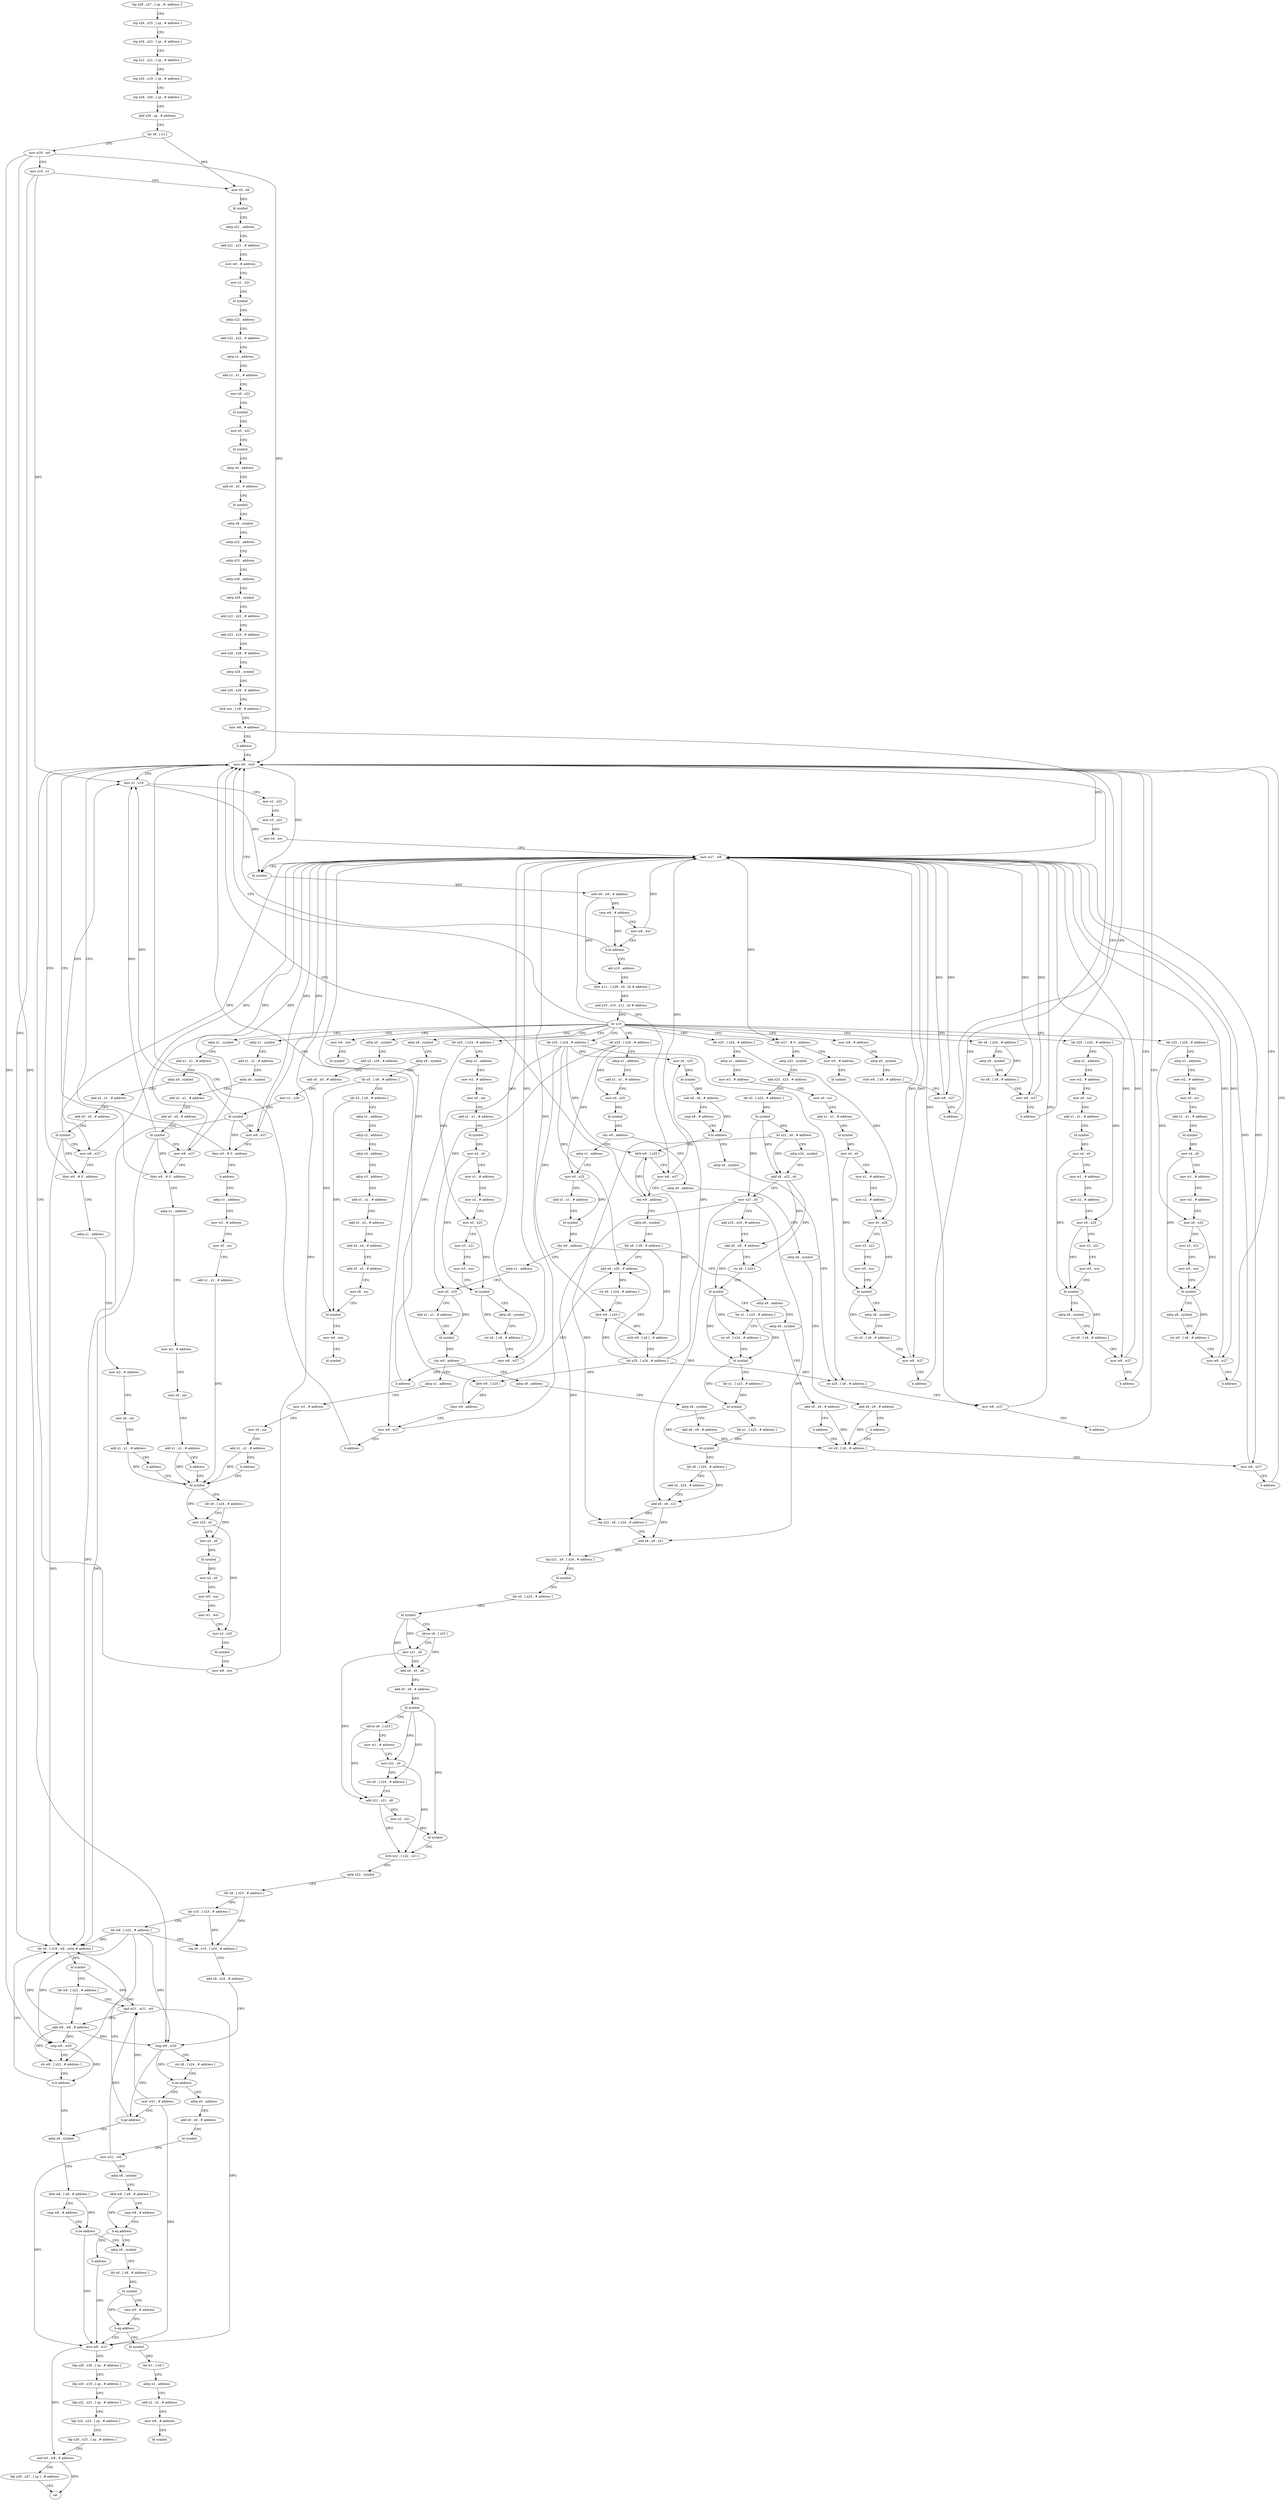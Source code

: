 digraph "func" {
"4201920" [label = "stp x28 , x27 , [ sp , #- address ]!" ]
"4201924" [label = "stp x26 , x25 , [ sp , # address ]" ]
"4201928" [label = "stp x24 , x23 , [ sp , # address ]" ]
"4201932" [label = "stp x22 , x21 , [ sp , # address ]" ]
"4201936" [label = "stp x20 , x19 , [ sp , # address ]" ]
"4201940" [label = "stp x29 , x30 , [ sp , # address ]" ]
"4201944" [label = "add x29 , sp , # address" ]
"4201948" [label = "ldr x8 , [ x1 ]" ]
"4201952" [label = "mov w20 , w0" ]
"4201956" [label = "mov x19 , x1" ]
"4201960" [label = "mov x0 , x8" ]
"4201964" [label = "bl symbol" ]
"4201968" [label = "adrp x21 , address" ]
"4201972" [label = "add x21 , x21 , # address" ]
"4201976" [label = "mov w0 , # address" ]
"4201980" [label = "mov x1 , x21" ]
"4201984" [label = "bl symbol" ]
"4201988" [label = "adrp x22 , address" ]
"4201992" [label = "add x22 , x22 , # address" ]
"4201996" [label = "adrp x1 , address" ]
"4202000" [label = "add x1 , x1 , # address" ]
"4202004" [label = "mov x0 , x22" ]
"4202008" [label = "bl symbol" ]
"4202012" [label = "mov x0 , x22" ]
"4202016" [label = "bl symbol" ]
"4202020" [label = "adrp x0 , address" ]
"4202024" [label = "add x0 , x0 , # address" ]
"4202028" [label = "bl symbol" ]
"4202032" [label = "adrp x8 , symbol" ]
"4202036" [label = "adrp x22 , address" ]
"4202040" [label = "adrp x23 , address" ]
"4202044" [label = "adrp x28 , address" ]
"4202048" [label = "adrp x26 , symbol" ]
"4202052" [label = "add x22 , x22 , # address" ]
"4202056" [label = "add x23 , x23 , # address" ]
"4202060" [label = "add x28 , x28 , # address" ]
"4202064" [label = "adrp x24 , symbol" ]
"4202068" [label = "add x26 , x26 , # address" ]
"4202072" [label = "strb wzr , [ x8 , # address ]" ]
"4202076" [label = "mov w8 , # address" ]
"4202080" [label = "b address" ]
"4202144" [label = "mov w0 , w20" ]
"4202148" [label = "mov x1 , x19" ]
"4202152" [label = "mov x2 , x22" ]
"4202156" [label = "mov x3 , x23" ]
"4202160" [label = "mov x4 , xzr" ]
"4202164" [label = "mov w27 , w8" ]
"4202168" [label = "bl symbol" ]
"4202172" [label = "add w9 , w0 , # address" ]
"4202176" [label = "cmp w9 , # address" ]
"4202180" [label = "mov w8 , wzr" ]
"4202184" [label = "b.hi address" ]
"4202188" [label = "adr x10 , address" ]
"4202192" [label = "ldrh w11 , [ x28 , x9 , lsl # address ]" ]
"4202196" [label = "add x10 , x10 , x11 , lsl # address" ]
"4202200" [label = "br x10" ]
"4202204" [label = "adrp x1 , symbol" ]
"4202256" [label = "ldr x8 , [ x24 , # address ]" ]
"4202276" [label = "ldr x25 , [ x24 , # address ]" ]
"4202360" [label = "ldr x25 , [ x24 , # address ]" ]
"4202428" [label = "ldr x25 , [ x24 , # address ]" ]
"4202496" [label = "adrp x0 , symbol" ]
"4202528" [label = "mov w8 , # address" ]
"4202548" [label = "ldr x25 , [ x24 , # address ]" ]
"4202616" [label = "ldr x25 , [ x24 , # address ]" ]
"4202696" [label = "adrp x1 , symbol" ]
"4202748" [label = "ldr x25 , [ x24 , # address ]" ]
"4202888" [label = "tbz w27 , # 0 , address" ]
"4203240" [label = "adrp x8 , symbol" ]
"4203304" [label = "mov w0 , wzr" ]
"4202208" [label = "add x1 , x1 , # address" ]
"4202212" [label = "adrp x0 , symbol" ]
"4202216" [label = "add x2 , x1 , # address" ]
"4202220" [label = "add x0 , x0 , # address" ]
"4202224" [label = "bl symbol" ]
"4202228" [label = "mov w8 , w27" ]
"4202232" [label = "tbnz w0 , # 0 , address" ]
"4202236" [label = "adrp x1 , address" ]
"4202260" [label = "adrp x9 , symbol" ]
"4202264" [label = "str x8 , [ x9 , # address ]" ]
"4202268" [label = "mov w8 , w27" ]
"4202272" [label = "b address" ]
"4202280" [label = "adrp x1 , address" ]
"4202284" [label = "add x1 , x1 , # address" ]
"4202288" [label = "mov x0 , x25" ]
"4202292" [label = "bl symbol" ]
"4202296" [label = "cbz w0 , address" ]
"4202832" [label = "adrp x9 , address" ]
"4202300" [label = "adrp x1 , address" ]
"4202364" [label = "adrp x1 , address" ]
"4202368" [label = "mov w2 , # address" ]
"4202372" [label = "mov x0 , xzr" ]
"4202376" [label = "add x1 , x1 , # address" ]
"4202380" [label = "bl symbol" ]
"4202384" [label = "mov x4 , x0" ]
"4202388" [label = "mov x1 , # address" ]
"4202392" [label = "mov x2 , # address" ]
"4202396" [label = "mov x0 , x25" ]
"4202400" [label = "mov x3 , x21" ]
"4202404" [label = "mov w5 , wzr" ]
"4202408" [label = "bl symbol" ]
"4202412" [label = "adrp x8 , symbol" ]
"4202416" [label = "str x0 , [ x8 , # address ]" ]
"4202420" [label = "mov w8 , w27" ]
"4202424" [label = "b address" ]
"4202432" [label = "adrp x1 , address" ]
"4202436" [label = "mov w2 , # address" ]
"4202440" [label = "mov x0 , xzr" ]
"4202444" [label = "add x1 , x1 , # address" ]
"4202448" [label = "bl symbol" ]
"4202452" [label = "mov x4 , x0" ]
"4202456" [label = "mov w1 , # address" ]
"4202460" [label = "mov x2 , # address" ]
"4202464" [label = "mov x0 , x25" ]
"4202468" [label = "mov x3 , x21" ]
"4202472" [label = "mov w5 , wzr" ]
"4202476" [label = "bl symbol" ]
"4202480" [label = "adrp x8 , symbol" ]
"4202484" [label = "str x0 , [ x8 , # address ]" ]
"4202488" [label = "mov w8 , w27" ]
"4202492" [label = "b address" ]
"4202500" [label = "add x2 , x26 , # address" ]
"4202504" [label = "add x0 , x0 , # address" ]
"4202508" [label = "mov x1 , x26" ]
"4202512" [label = "bl symbol" ]
"4202516" [label = "mov w8 , w27" ]
"4202520" [label = "tbnz w0 , # 0 , address" ]
"4202524" [label = "b address" ]
"4202532" [label = "adrp x9 , symbol" ]
"4202536" [label = "strb w8 , [ x9 , # address ]" ]
"4202540" [label = "mov w8 , w27" ]
"4202544" [label = "b address" ]
"4202552" [label = "adrp x1 , address" ]
"4202556" [label = "mov w2 , # address" ]
"4202560" [label = "mov x0 , xzr" ]
"4202564" [label = "add x1 , x1 , # address" ]
"4202568" [label = "bl symbol" ]
"4202572" [label = "mov x4 , x0" ]
"4202576" [label = "mov x1 , # address" ]
"4202580" [label = "mov x2 , # address" ]
"4202584" [label = "mov x0 , x25" ]
"4202588" [label = "mov x3 , x21" ]
"4202592" [label = "mov w5 , wzr" ]
"4202596" [label = "bl symbol" ]
"4202600" [label = "adrp x8 , symbol" ]
"4202604" [label = "str x0 , [ x8 , # address ]" ]
"4202608" [label = "mov w8 , w27" ]
"4202612" [label = "b address" ]
"4202620" [label = "mov x0 , x25" ]
"4202624" [label = "bl symbol" ]
"4202628" [label = "sub x8 , x0 , # address" ]
"4202632" [label = "cmp x8 , # address" ]
"4202636" [label = "b.hi address" ]
"4202816" [label = "adrp x8 , symbol" ]
"4202640" [label = "ldrb w9 , [ x25 ]" ]
"4202700" [label = "add x1 , x1 , # address" ]
"4202704" [label = "adrp x0 , symbol" ]
"4202708" [label = "add x2 , x1 , # address" ]
"4202712" [label = "add x0 , x0 , # address" ]
"4202716" [label = "bl symbol" ]
"4202720" [label = "mov w8 , w27" ]
"4202724" [label = "tbnz w0 , # 0 , address" ]
"4202728" [label = "adrp x1 , address" ]
"4202752" [label = "adrp x1 , address" ]
"4202756" [label = "mov w2 , # address" ]
"4202760" [label = "mov x0 , xzr" ]
"4202764" [label = "add x1 , x1 , # address" ]
"4202768" [label = "bl symbol" ]
"4202772" [label = "mov x4 , x0" ]
"4202776" [label = "mov w1 , # address" ]
"4202780" [label = "mov w2 , # address" ]
"4202784" [label = "mov x0 , x25" ]
"4202788" [label = "mov x3 , x21" ]
"4202792" [label = "mov w5 , wzr" ]
"4202796" [label = "bl symbol" ]
"4202800" [label = "adrp x8 , symbol" ]
"4202804" [label = "str w0 , [ x8 , # address ]" ]
"4202808" [label = "mov w8 , w27" ]
"4202812" [label = "b address" ]
"4203312" [label = "mov w0 , # address" ]
"4202892" [label = "adrp x23 , symbol" ]
"4203244" [label = "adrp x9 , symbol" ]
"4203248" [label = "ldr x0 , [ x8 , # address ]" ]
"4203252" [label = "ldr x3 , [ x9 , # address ]" ]
"4203256" [label = "adrp x1 , address" ]
"4203260" [label = "adrp x2 , address" ]
"4203264" [label = "adrp x4 , address" ]
"4203268" [label = "adrp x5 , address" ]
"4203272" [label = "add x1 , x1 , # address" ]
"4203276" [label = "add x2 , x2 , # address" ]
"4203280" [label = "add x4 , x4 , # address" ]
"4203284" [label = "add x5 , x5 , # address" ]
"4203288" [label = "mov x6 , xzr" ]
"4203292" [label = "bl symbol" ]
"4203296" [label = "mov w0 , wzr" ]
"4203300" [label = "bl symbol" ]
"4203308" [label = "bl symbol" ]
"4202240" [label = "mov w2 , # address" ]
"4202244" [label = "mov x0 , xzr" ]
"4202248" [label = "add x1 , x1 , # address" ]
"4202252" [label = "b address" ]
"4202100" [label = "bl symbol" ]
"4202836" [label = "adrp x8 , symbol" ]
"4202840" [label = "add x9 , x9 , # address" ]
"4202844" [label = "b address" ]
"4202876" [label = "str x9 , [ x8 , # address ]" ]
"4202304" [label = "mov x0 , x25" ]
"4202308" [label = "add x1 , x1 , # address" ]
"4202312" [label = "bl symbol" ]
"4202316" [label = "cbz w0 , address" ]
"4202848" [label = "adrp x9 , address" ]
"4202320" [label = "adrp x1 , address" ]
"4202084" [label = "adrp x1 , address" ]
"4202820" [label = "str x25 , [ x8 , # address ]" ]
"4202824" [label = "mov w8 , w27" ]
"4202828" [label = "b address" ]
"4202644" [label = "mov w8 , w27" ]
"4202648" [label = "cbz w9 , address" ]
"4202652" [label = "adrp x8 , symbol" ]
"4202732" [label = "mov w2 , # address" ]
"4202736" [label = "mov x0 , xzr" ]
"4202740" [label = "add x1 , x1 , # address" ]
"4202744" [label = "b address" ]
"4203316" [label = "bl symbol" ]
"4202896" [label = "add x23 , x23 , # address" ]
"4202900" [label = "ldr x0 , [ x23 , # address ]" ]
"4202904" [label = "bl symbol" ]
"4202908" [label = "lsl x22 , x0 , # address" ]
"4202912" [label = "adrp x24 , symbol" ]
"4202916" [label = "add x8 , x22 , x0" ]
"4202920" [label = "mov x21 , x0" ]
"4202924" [label = "add x24 , x24 , # address" ]
"4202928" [label = "add x0 , x8 , # address" ]
"4202932" [label = "str x8 , [ x24 ]" ]
"4202936" [label = "bl symbol" ]
"4202940" [label = "ldr x1 , [ x23 , # address ]" ]
"4202944" [label = "str x0 , [ x24 , # address ]" ]
"4202948" [label = "bl symbol" ]
"4202952" [label = "ldr x1 , [ x23 , # address ]" ]
"4202956" [label = "bl symbol" ]
"4202960" [label = "ldr x1 , [ x23 , # address ]" ]
"4202964" [label = "bl symbol" ]
"4202968" [label = "ldr x8 , [ x24 , # address ]" ]
"4202972" [label = "add x0 , x24 , # address" ]
"4202976" [label = "add x8 , x8 , x21" ]
"4202980" [label = "stp x22 , x8 , [ x24 , # address ]" ]
"4202984" [label = "add x8 , x8 , x21" ]
"4202988" [label = "stp x21 , x8 , [ x24 , # address ]" ]
"4202992" [label = "bl symbol" ]
"4202996" [label = "ldr x0 , [ x23 , # address ]" ]
"4203000" [label = "bl symbol" ]
"4203004" [label = "ldrsw x8 , [ x23 ]" ]
"4203008" [label = "mov x21 , x0" ]
"4203012" [label = "add x8 , x0 , x8" ]
"4203016" [label = "add x0 , x8 , # address" ]
"4203020" [label = "bl symbol" ]
"4203024" [label = "ldrsw x8 , [ x23 ]" ]
"4203028" [label = "mov w1 , # address" ]
"4203032" [label = "mov x22 , x0" ]
"4203036" [label = "str x0 , [ x24 , # address ]" ]
"4203040" [label = "add x21 , x21 , x8" ]
"4203044" [label = "mov x2 , x21" ]
"4203048" [label = "bl symbol" ]
"4203052" [label = "strb wzr , [ x22 , x21 ]" ]
"4203056" [label = "adrp x22 , symbol" ]
"4203060" [label = "ldr x9 , [ x23 , # address ]" ]
"4203064" [label = "ldr x10 , [ x23 , # address ]" ]
"4203068" [label = "ldr w8 , [ x22 , # address ]" ]
"4203072" [label = "stp x9 , x10 , [ x24 , # address ]" ]
"4203076" [label = "add x9 , x24 , # address" ]
"4203080" [label = "cmp w8 , w20" ]
"4203084" [label = "str x9 , [ x24 , # address ]" ]
"4203088" [label = "b.ne address" ]
"4203128" [label = "mov w21 , # address" ]
"4203092" [label = "adrp x0 , address" ]
"4202104" [label = "ldr x8 , [ x24 , # address ]" ]
"4202108" [label = "mov x25 , x0" ]
"4202112" [label = "mov x0 , x8" ]
"4202116" [label = "bl symbol" ]
"4202120" [label = "mov x3 , x0" ]
"4202124" [label = "mov w0 , wzr" ]
"4202128" [label = "mov w1 , wzr" ]
"4202132" [label = "mov x2 , x25" ]
"4202136" [label = "bl symbol" ]
"4202140" [label = "mov w8 , wzr" ]
"4202880" [label = "mov w8 , w27" ]
"4202884" [label = "b address" ]
"4202852" [label = "adrp x8 , symbol" ]
"4202856" [label = "add x9 , x9 , # address" ]
"4202860" [label = "b address" ]
"4202324" [label = "mov x0 , x25" ]
"4202328" [label = "add x1 , x1 , # address" ]
"4202332" [label = "bl symbol" ]
"4202336" [label = "cbz w0 , address" ]
"4202864" [label = "adrp x9 , address" ]
"4202340" [label = "adrp x1 , address" ]
"4202088" [label = "mov w2 , # address" ]
"4202092" [label = "mov x0 , xzr" ]
"4202096" [label = "add x1 , x1 , # address" ]
"4202656" [label = "ldr x8 , [ x8 , # address ]" ]
"4202660" [label = "add x9 , x25 , # address" ]
"4203132" [label = "b.ge address" ]
"4203168" [label = "adrp x8 , symbol" ]
"4203136" [label = "ldr x0 , [ x19 , w8 , sxtw # address ]" ]
"4203096" [label = "add x0 , x0 , # address" ]
"4203100" [label = "bl symbol" ]
"4203104" [label = "mov w21 , w0" ]
"4203108" [label = "adrp x8 , symbol" ]
"4203112" [label = "ldrb w8 , [ x8 , # address ]" ]
"4203116" [label = "cmp w8 , # address" ]
"4203120" [label = "b.eq address" ]
"4203184" [label = "adrp x8 , symbol" ]
"4203124" [label = "b address" ]
"4202868" [label = "adrp x8 , symbol" ]
"4202872" [label = "add x9 , x9 , # address" ]
"4202344" [label = "mov w2 , # address" ]
"4202348" [label = "mov x0 , xzr" ]
"4202352" [label = "add x1 , x1 , # address" ]
"4202356" [label = "b address" ]
"4202664" [label = "str x9 , [ x24 , # address ]" ]
"4202668" [label = "ldrb w9 , [ x25 ]" ]
"4202672" [label = "strb w9 , [ x8 ] , # address" ]
"4202676" [label = "ldr x25 , [ x24 , # address ]" ]
"4202680" [label = "ldrb w9 , [ x25 ]" ]
"4202684" [label = "cbnz w9 , address" ]
"4202688" [label = "mov w8 , w27" ]
"4202692" [label = "b address" ]
"4203172" [label = "ldrb w8 , [ x8 , # address ]" ]
"4203176" [label = "cmp w8 , # address" ]
"4203180" [label = "b.ne address" ]
"4203204" [label = "mvn w8 , w21" ]
"4203140" [label = "bl symbol" ]
"4203144" [label = "ldr w8 , [ x22 , # address ]" ]
"4203148" [label = "and w21 , w21 , w0" ]
"4203152" [label = "add w8 , w8 , # address" ]
"4203156" [label = "cmp w8 , w20" ]
"4203160" [label = "str w8 , [ x22 , # address ]" ]
"4203164" [label = "b.lt address" ]
"4203188" [label = "ldr x0 , [ x8 , # address ]" ]
"4203192" [label = "bl symbol" ]
"4203196" [label = "cmn w0 , # address" ]
"4203200" [label = "b.eq address" ]
"4203320" [label = "bl symbol" ]
"4203208" [label = "ldp x29 , x30 , [ sp , # address ]" ]
"4203212" [label = "ldp x20 , x19 , [ sp , # address ]" ]
"4203216" [label = "ldp x22 , x21 , [ sp , # address ]" ]
"4203220" [label = "ldp x24 , x23 , [ sp , # address ]" ]
"4203224" [label = "ldp x26 , x25 , [ sp , # address ]" ]
"4203228" [label = "and w0 , w8 , # address" ]
"4203232" [label = "ldp x28 , x27 , [ sp ] , # address" ]
"4203236" [label = "ret" ]
"4203324" [label = "ldr w1 , [ x0 ]" ]
"4203328" [label = "adrp x2 , address" ]
"4203332" [label = "add x2 , x2 , # address" ]
"4203336" [label = "mov w0 , # address" ]
"4203340" [label = "bl symbol" ]
"4201920" -> "4201924" [ label = "CFG" ]
"4201924" -> "4201928" [ label = "CFG" ]
"4201928" -> "4201932" [ label = "CFG" ]
"4201932" -> "4201936" [ label = "CFG" ]
"4201936" -> "4201940" [ label = "CFG" ]
"4201940" -> "4201944" [ label = "CFG" ]
"4201944" -> "4201948" [ label = "CFG" ]
"4201948" -> "4201952" [ label = "CFG" ]
"4201948" -> "4201960" [ label = "DFG" ]
"4201952" -> "4201956" [ label = "CFG" ]
"4201952" -> "4202144" [ label = "DFG" ]
"4201952" -> "4203080" [ label = "DFG" ]
"4201952" -> "4203156" [ label = "DFG" ]
"4201956" -> "4201960" [ label = "CFG" ]
"4201956" -> "4202148" [ label = "DFG" ]
"4201956" -> "4203136" [ label = "DFG" ]
"4201960" -> "4201964" [ label = "DFG" ]
"4201964" -> "4201968" [ label = "CFG" ]
"4201968" -> "4201972" [ label = "CFG" ]
"4201972" -> "4201976" [ label = "CFG" ]
"4201976" -> "4201980" [ label = "CFG" ]
"4201980" -> "4201984" [ label = "CFG" ]
"4201984" -> "4201988" [ label = "CFG" ]
"4201988" -> "4201992" [ label = "CFG" ]
"4201992" -> "4201996" [ label = "CFG" ]
"4201996" -> "4202000" [ label = "CFG" ]
"4202000" -> "4202004" [ label = "CFG" ]
"4202004" -> "4202008" [ label = "CFG" ]
"4202008" -> "4202012" [ label = "CFG" ]
"4202012" -> "4202016" [ label = "CFG" ]
"4202016" -> "4202020" [ label = "CFG" ]
"4202020" -> "4202024" [ label = "CFG" ]
"4202024" -> "4202028" [ label = "CFG" ]
"4202028" -> "4202032" [ label = "CFG" ]
"4202032" -> "4202036" [ label = "CFG" ]
"4202036" -> "4202040" [ label = "CFG" ]
"4202040" -> "4202044" [ label = "CFG" ]
"4202044" -> "4202048" [ label = "CFG" ]
"4202048" -> "4202052" [ label = "CFG" ]
"4202052" -> "4202056" [ label = "CFG" ]
"4202056" -> "4202060" [ label = "CFG" ]
"4202060" -> "4202064" [ label = "CFG" ]
"4202064" -> "4202068" [ label = "CFG" ]
"4202068" -> "4202072" [ label = "CFG" ]
"4202072" -> "4202076" [ label = "CFG" ]
"4202076" -> "4202080" [ label = "CFG" ]
"4202076" -> "4202164" [ label = "DFG" ]
"4202080" -> "4202144" [ label = "CFG" ]
"4202144" -> "4202148" [ label = "CFG" ]
"4202144" -> "4202168" [ label = "DFG" ]
"4202148" -> "4202152" [ label = "CFG" ]
"4202148" -> "4202168" [ label = "DFG" ]
"4202152" -> "4202156" [ label = "CFG" ]
"4202156" -> "4202160" [ label = "CFG" ]
"4202160" -> "4202164" [ label = "CFG" ]
"4202164" -> "4202168" [ label = "CFG" ]
"4202164" -> "4202228" [ label = "DFG" ]
"4202164" -> "4202268" [ label = "DFG" ]
"4202164" -> "4202420" [ label = "DFG" ]
"4202164" -> "4202488" [ label = "DFG" ]
"4202164" -> "4202516" [ label = "DFG" ]
"4202164" -> "4202540" [ label = "DFG" ]
"4202164" -> "4202608" [ label = "DFG" ]
"4202164" -> "4202720" [ label = "DFG" ]
"4202164" -> "4202808" [ label = "DFG" ]
"4202164" -> "4202888" [ label = "DFG" ]
"4202164" -> "4202824" [ label = "DFG" ]
"4202164" -> "4202644" [ label = "DFG" ]
"4202164" -> "4202880" [ label = "DFG" ]
"4202164" -> "4202688" [ label = "DFG" ]
"4202168" -> "4202172" [ label = "DFG" ]
"4202172" -> "4202176" [ label = "DFG" ]
"4202172" -> "4202192" [ label = "DFG" ]
"4202176" -> "4202180" [ label = "CFG" ]
"4202176" -> "4202184" [ label = "DFG" ]
"4202180" -> "4202184" [ label = "CFG" ]
"4202180" -> "4202164" [ label = "DFG" ]
"4202184" -> "4202144" [ label = "CFG" ]
"4202184" -> "4202188" [ label = "CFG" ]
"4202188" -> "4202192" [ label = "CFG" ]
"4202192" -> "4202196" [ label = "DFG" ]
"4202196" -> "4202200" [ label = "DFG" ]
"4202200" -> "4202144" [ label = "CFG" ]
"4202200" -> "4202204" [ label = "CFG" ]
"4202200" -> "4202256" [ label = "CFG" ]
"4202200" -> "4202276" [ label = "CFG" ]
"4202200" -> "4202360" [ label = "CFG" ]
"4202200" -> "4202428" [ label = "CFG" ]
"4202200" -> "4202496" [ label = "CFG" ]
"4202200" -> "4202528" [ label = "CFG" ]
"4202200" -> "4202548" [ label = "CFG" ]
"4202200" -> "4202616" [ label = "CFG" ]
"4202200" -> "4202696" [ label = "CFG" ]
"4202200" -> "4202748" [ label = "CFG" ]
"4202200" -> "4202888" [ label = "CFG" ]
"4202200" -> "4203240" [ label = "CFG" ]
"4202200" -> "4203304" [ label = "CFG" ]
"4202204" -> "4202208" [ label = "CFG" ]
"4202256" -> "4202260" [ label = "CFG" ]
"4202256" -> "4202264" [ label = "DFG" ]
"4202276" -> "4202280" [ label = "CFG" ]
"4202276" -> "4202288" [ label = "DFG" ]
"4202276" -> "4202304" [ label = "DFG" ]
"4202276" -> "4202324" [ label = "DFG" ]
"4202360" -> "4202364" [ label = "CFG" ]
"4202360" -> "4202396" [ label = "DFG" ]
"4202428" -> "4202432" [ label = "CFG" ]
"4202428" -> "4202464" [ label = "DFG" ]
"4202496" -> "4202500" [ label = "CFG" ]
"4202528" -> "4202532" [ label = "CFG" ]
"4202548" -> "4202552" [ label = "CFG" ]
"4202548" -> "4202584" [ label = "DFG" ]
"4202616" -> "4202620" [ label = "DFG" ]
"4202616" -> "4202820" [ label = "DFG" ]
"4202616" -> "4202640" [ label = "DFG" ]
"4202616" -> "4202660" [ label = "DFG" ]
"4202616" -> "4202668" [ label = "DFG" ]
"4202616" -> "4202680" [ label = "DFG" ]
"4202696" -> "4202700" [ label = "CFG" ]
"4202748" -> "4202752" [ label = "CFG" ]
"4202748" -> "4202784" [ label = "DFG" ]
"4202888" -> "4203312" [ label = "CFG" ]
"4202888" -> "4202892" [ label = "CFG" ]
"4203240" -> "4203244" [ label = "CFG" ]
"4203304" -> "4203308" [ label = "CFG" ]
"4202208" -> "4202212" [ label = "CFG" ]
"4202212" -> "4202216" [ label = "CFG" ]
"4202216" -> "4202220" [ label = "CFG" ]
"4202220" -> "4202224" [ label = "CFG" ]
"4202224" -> "4202228" [ label = "CFG" ]
"4202224" -> "4202148" [ label = "DFG" ]
"4202224" -> "4202232" [ label = "DFG" ]
"4202224" -> "4203136" [ label = "DFG" ]
"4202228" -> "4202232" [ label = "CFG" ]
"4202228" -> "4202164" [ label = "DFG" ]
"4202232" -> "4202144" [ label = "CFG" ]
"4202232" -> "4202236" [ label = "CFG" ]
"4202236" -> "4202240" [ label = "CFG" ]
"4202260" -> "4202264" [ label = "CFG" ]
"4202264" -> "4202268" [ label = "CFG" ]
"4202268" -> "4202272" [ label = "CFG" ]
"4202268" -> "4202164" [ label = "DFG" ]
"4202272" -> "4202144" [ label = "CFG" ]
"4202280" -> "4202284" [ label = "CFG" ]
"4202284" -> "4202288" [ label = "CFG" ]
"4202288" -> "4202292" [ label = "DFG" ]
"4202292" -> "4202296" [ label = "DFG" ]
"4202296" -> "4202832" [ label = "CFG" ]
"4202296" -> "4202300" [ label = "CFG" ]
"4202832" -> "4202836" [ label = "CFG" ]
"4202300" -> "4202304" [ label = "CFG" ]
"4202364" -> "4202368" [ label = "CFG" ]
"4202368" -> "4202372" [ label = "CFG" ]
"4202372" -> "4202376" [ label = "CFG" ]
"4202376" -> "4202380" [ label = "CFG" ]
"4202380" -> "4202384" [ label = "DFG" ]
"4202384" -> "4202388" [ label = "CFG" ]
"4202384" -> "4202408" [ label = "DFG" ]
"4202388" -> "4202392" [ label = "CFG" ]
"4202392" -> "4202396" [ label = "CFG" ]
"4202396" -> "4202400" [ label = "CFG" ]
"4202396" -> "4202408" [ label = "DFG" ]
"4202400" -> "4202404" [ label = "CFG" ]
"4202404" -> "4202408" [ label = "CFG" ]
"4202408" -> "4202412" [ label = "CFG" ]
"4202408" -> "4202416" [ label = "DFG" ]
"4202412" -> "4202416" [ label = "CFG" ]
"4202416" -> "4202420" [ label = "CFG" ]
"4202420" -> "4202424" [ label = "CFG" ]
"4202420" -> "4202164" [ label = "DFG" ]
"4202424" -> "4202144" [ label = "CFG" ]
"4202432" -> "4202436" [ label = "CFG" ]
"4202436" -> "4202440" [ label = "CFG" ]
"4202440" -> "4202444" [ label = "CFG" ]
"4202444" -> "4202448" [ label = "CFG" ]
"4202448" -> "4202452" [ label = "DFG" ]
"4202452" -> "4202456" [ label = "CFG" ]
"4202452" -> "4202476" [ label = "DFG" ]
"4202456" -> "4202460" [ label = "CFG" ]
"4202460" -> "4202464" [ label = "CFG" ]
"4202464" -> "4202468" [ label = "CFG" ]
"4202464" -> "4202476" [ label = "DFG" ]
"4202468" -> "4202472" [ label = "CFG" ]
"4202472" -> "4202476" [ label = "CFG" ]
"4202476" -> "4202480" [ label = "CFG" ]
"4202476" -> "4202484" [ label = "DFG" ]
"4202480" -> "4202484" [ label = "CFG" ]
"4202484" -> "4202488" [ label = "CFG" ]
"4202488" -> "4202492" [ label = "CFG" ]
"4202488" -> "4202164" [ label = "DFG" ]
"4202492" -> "4202144" [ label = "CFG" ]
"4202500" -> "4202504" [ label = "CFG" ]
"4202504" -> "4202508" [ label = "CFG" ]
"4202508" -> "4202512" [ label = "CFG" ]
"4202512" -> "4202516" [ label = "CFG" ]
"4202512" -> "4202148" [ label = "DFG" ]
"4202512" -> "4202520" [ label = "DFG" ]
"4202512" -> "4203136" [ label = "DFG" ]
"4202516" -> "4202520" [ label = "CFG" ]
"4202516" -> "4202164" [ label = "DFG" ]
"4202520" -> "4202144" [ label = "CFG" ]
"4202520" -> "4202524" [ label = "CFG" ]
"4202524" -> "4202084" [ label = "CFG" ]
"4202532" -> "4202536" [ label = "CFG" ]
"4202536" -> "4202540" [ label = "CFG" ]
"4202540" -> "4202544" [ label = "CFG" ]
"4202540" -> "4202164" [ label = "DFG" ]
"4202544" -> "4202144" [ label = "CFG" ]
"4202552" -> "4202556" [ label = "CFG" ]
"4202556" -> "4202560" [ label = "CFG" ]
"4202560" -> "4202564" [ label = "CFG" ]
"4202564" -> "4202568" [ label = "CFG" ]
"4202568" -> "4202572" [ label = "DFG" ]
"4202572" -> "4202576" [ label = "CFG" ]
"4202572" -> "4202596" [ label = "DFG" ]
"4202576" -> "4202580" [ label = "CFG" ]
"4202580" -> "4202584" [ label = "CFG" ]
"4202584" -> "4202588" [ label = "CFG" ]
"4202584" -> "4202596" [ label = "DFG" ]
"4202588" -> "4202592" [ label = "CFG" ]
"4202592" -> "4202596" [ label = "CFG" ]
"4202596" -> "4202600" [ label = "CFG" ]
"4202596" -> "4202604" [ label = "DFG" ]
"4202600" -> "4202604" [ label = "CFG" ]
"4202604" -> "4202608" [ label = "CFG" ]
"4202608" -> "4202612" [ label = "CFG" ]
"4202608" -> "4202164" [ label = "DFG" ]
"4202612" -> "4202144" [ label = "CFG" ]
"4202620" -> "4202624" [ label = "DFG" ]
"4202624" -> "4202628" [ label = "DFG" ]
"4202628" -> "4202632" [ label = "CFG" ]
"4202628" -> "4202636" [ label = "DFG" ]
"4202632" -> "4202636" [ label = "CFG" ]
"4202636" -> "4202816" [ label = "CFG" ]
"4202636" -> "4202640" [ label = "CFG" ]
"4202816" -> "4202820" [ label = "CFG" ]
"4202640" -> "4202644" [ label = "CFG" ]
"4202640" -> "4202648" [ label = "DFG" ]
"4202700" -> "4202704" [ label = "CFG" ]
"4202704" -> "4202708" [ label = "CFG" ]
"4202708" -> "4202712" [ label = "CFG" ]
"4202712" -> "4202716" [ label = "CFG" ]
"4202716" -> "4202720" [ label = "CFG" ]
"4202716" -> "4202148" [ label = "DFG" ]
"4202716" -> "4202724" [ label = "DFG" ]
"4202716" -> "4203136" [ label = "DFG" ]
"4202720" -> "4202724" [ label = "CFG" ]
"4202720" -> "4202164" [ label = "DFG" ]
"4202724" -> "4202144" [ label = "CFG" ]
"4202724" -> "4202728" [ label = "CFG" ]
"4202728" -> "4202732" [ label = "CFG" ]
"4202752" -> "4202756" [ label = "CFG" ]
"4202756" -> "4202760" [ label = "CFG" ]
"4202760" -> "4202764" [ label = "CFG" ]
"4202764" -> "4202768" [ label = "CFG" ]
"4202768" -> "4202772" [ label = "DFG" ]
"4202772" -> "4202776" [ label = "CFG" ]
"4202772" -> "4202796" [ label = "DFG" ]
"4202776" -> "4202780" [ label = "CFG" ]
"4202780" -> "4202784" [ label = "CFG" ]
"4202784" -> "4202788" [ label = "CFG" ]
"4202784" -> "4202796" [ label = "DFG" ]
"4202788" -> "4202792" [ label = "CFG" ]
"4202792" -> "4202796" [ label = "CFG" ]
"4202796" -> "4202800" [ label = "CFG" ]
"4202796" -> "4202804" [ label = "DFG" ]
"4202800" -> "4202804" [ label = "CFG" ]
"4202804" -> "4202808" [ label = "CFG" ]
"4202808" -> "4202812" [ label = "CFG" ]
"4202808" -> "4202164" [ label = "DFG" ]
"4202812" -> "4202144" [ label = "CFG" ]
"4203312" -> "4203316" [ label = "CFG" ]
"4202892" -> "4202896" [ label = "CFG" ]
"4203244" -> "4203248" [ label = "CFG" ]
"4203248" -> "4203252" [ label = "CFG" ]
"4203248" -> "4203292" [ label = "DFG" ]
"4203252" -> "4203256" [ label = "CFG" ]
"4203252" -> "4203292" [ label = "DFG" ]
"4203256" -> "4203260" [ label = "CFG" ]
"4203260" -> "4203264" [ label = "CFG" ]
"4203264" -> "4203268" [ label = "CFG" ]
"4203268" -> "4203272" [ label = "CFG" ]
"4203272" -> "4203276" [ label = "CFG" ]
"4203276" -> "4203280" [ label = "CFG" ]
"4203280" -> "4203284" [ label = "CFG" ]
"4203284" -> "4203288" [ label = "CFG" ]
"4203288" -> "4203292" [ label = "CFG" ]
"4203292" -> "4203296" [ label = "CFG" ]
"4203296" -> "4203300" [ label = "CFG" ]
"4202240" -> "4202244" [ label = "CFG" ]
"4202244" -> "4202248" [ label = "CFG" ]
"4202248" -> "4202252" [ label = "CFG" ]
"4202248" -> "4202100" [ label = "DFG" ]
"4202252" -> "4202100" [ label = "CFG" ]
"4202100" -> "4202104" [ label = "CFG" ]
"4202100" -> "4202108" [ label = "DFG" ]
"4202836" -> "4202840" [ label = "CFG" ]
"4202840" -> "4202844" [ label = "CFG" ]
"4202840" -> "4202876" [ label = "DFG" ]
"4202844" -> "4202876" [ label = "CFG" ]
"4202876" -> "4202880" [ label = "CFG" ]
"4202304" -> "4202308" [ label = "CFG" ]
"4202304" -> "4202312" [ label = "DFG" ]
"4202308" -> "4202312" [ label = "CFG" ]
"4202312" -> "4202316" [ label = "DFG" ]
"4202316" -> "4202848" [ label = "CFG" ]
"4202316" -> "4202320" [ label = "CFG" ]
"4202848" -> "4202852" [ label = "CFG" ]
"4202320" -> "4202324" [ label = "CFG" ]
"4202084" -> "4202088" [ label = "CFG" ]
"4202820" -> "4202824" [ label = "CFG" ]
"4202824" -> "4202828" [ label = "CFG" ]
"4202824" -> "4202164" [ label = "DFG" ]
"4202828" -> "4202144" [ label = "CFG" ]
"4202644" -> "4202648" [ label = "CFG" ]
"4202644" -> "4202164" [ label = "DFG" ]
"4202648" -> "4202144" [ label = "CFG" ]
"4202648" -> "4202652" [ label = "CFG" ]
"4202652" -> "4202656" [ label = "CFG" ]
"4202732" -> "4202736" [ label = "CFG" ]
"4202736" -> "4202740" [ label = "CFG" ]
"4202740" -> "4202744" [ label = "CFG" ]
"4202740" -> "4202100" [ label = "DFG" ]
"4202744" -> "4202100" [ label = "CFG" ]
"4202896" -> "4202900" [ label = "CFG" ]
"4202900" -> "4202904" [ label = "DFG" ]
"4202904" -> "4202908" [ label = "DFG" ]
"4202904" -> "4202916" [ label = "DFG" ]
"4202904" -> "4202920" [ label = "DFG" ]
"4202908" -> "4202912" [ label = "CFG" ]
"4202908" -> "4202916" [ label = "DFG" ]
"4202908" -> "4202980" [ label = "DFG" ]
"4202912" -> "4202916" [ label = "CFG" ]
"4202916" -> "4202920" [ label = "CFG" ]
"4202916" -> "4202928" [ label = "DFG" ]
"4202916" -> "4202932" [ label = "DFG" ]
"4202920" -> "4202924" [ label = "CFG" ]
"4202920" -> "4202976" [ label = "DFG" ]
"4202920" -> "4202984" [ label = "DFG" ]
"4202920" -> "4202988" [ label = "DFG" ]
"4202924" -> "4202928" [ label = "CFG" ]
"4202928" -> "4202932" [ label = "CFG" ]
"4202928" -> "4202936" [ label = "DFG" ]
"4202932" -> "4202936" [ label = "CFG" ]
"4202936" -> "4202940" [ label = "CFG" ]
"4202936" -> "4202944" [ label = "DFG" ]
"4202936" -> "4202948" [ label = "DFG" ]
"4202940" -> "4202944" [ label = "CFG" ]
"4202940" -> "4202948" [ label = "DFG" ]
"4202944" -> "4202948" [ label = "CFG" ]
"4202948" -> "4202952" [ label = "CFG" ]
"4202948" -> "4202956" [ label = "DFG" ]
"4202952" -> "4202956" [ label = "DFG" ]
"4202956" -> "4202960" [ label = "CFG" ]
"4202956" -> "4202964" [ label = "DFG" ]
"4202960" -> "4202964" [ label = "DFG" ]
"4202964" -> "4202968" [ label = "CFG" ]
"4202968" -> "4202972" [ label = "CFG" ]
"4202968" -> "4202976" [ label = "DFG" ]
"4202972" -> "4202976" [ label = "CFG" ]
"4202976" -> "4202980" [ label = "DFG" ]
"4202976" -> "4202984" [ label = "DFG" ]
"4202980" -> "4202984" [ label = "CFG" ]
"4202984" -> "4202988" [ label = "DFG" ]
"4202988" -> "4202992" [ label = "CFG" ]
"4202992" -> "4202996" [ label = "CFG" ]
"4202996" -> "4203000" [ label = "DFG" ]
"4203000" -> "4203004" [ label = "CFG" ]
"4203000" -> "4203008" [ label = "DFG" ]
"4203000" -> "4203012" [ label = "DFG" ]
"4203004" -> "4203008" [ label = "CFG" ]
"4203004" -> "4203012" [ label = "DFG" ]
"4203008" -> "4203012" [ label = "CFG" ]
"4203008" -> "4203040" [ label = "DFG" ]
"4203012" -> "4203016" [ label = "DFG" ]
"4203016" -> "4203020" [ label = "DFG" ]
"4203020" -> "4203024" [ label = "CFG" ]
"4203020" -> "4203032" [ label = "DFG" ]
"4203020" -> "4203036" [ label = "DFG" ]
"4203020" -> "4203048" [ label = "DFG" ]
"4203024" -> "4203028" [ label = "CFG" ]
"4203024" -> "4203040" [ label = "DFG" ]
"4203028" -> "4203032" [ label = "CFG" ]
"4203032" -> "4203036" [ label = "CFG" ]
"4203032" -> "4203052" [ label = "DFG" ]
"4203036" -> "4203040" [ label = "CFG" ]
"4203040" -> "4203044" [ label = "DFG" ]
"4203040" -> "4203052" [ label = "DFG" ]
"4203044" -> "4203048" [ label = "DFG" ]
"4203048" -> "4203052" [ label = "CFG" ]
"4203052" -> "4203056" [ label = "CFG" ]
"4203056" -> "4203060" [ label = "CFG" ]
"4203060" -> "4203064" [ label = "CFG" ]
"4203060" -> "4203072" [ label = "DFG" ]
"4203064" -> "4203068" [ label = "CFG" ]
"4203064" -> "4203072" [ label = "DFG" ]
"4203068" -> "4203072" [ label = "CFG" ]
"4203068" -> "4203080" [ label = "DFG" ]
"4203068" -> "4203136" [ label = "DFG" ]
"4203068" -> "4203156" [ label = "DFG" ]
"4203068" -> "4203160" [ label = "DFG" ]
"4203072" -> "4203076" [ label = "CFG" ]
"4203076" -> "4203080" [ label = "CFG" ]
"4203080" -> "4203084" [ label = "CFG" ]
"4203080" -> "4203088" [ label = "DFG" ]
"4203080" -> "4203132" [ label = "DFG" ]
"4203084" -> "4203088" [ label = "CFG" ]
"4203088" -> "4203128" [ label = "CFG" ]
"4203088" -> "4203092" [ label = "CFG" ]
"4203128" -> "4203132" [ label = "CFG" ]
"4203128" -> "4203148" [ label = "DFG" ]
"4203128" -> "4203204" [ label = "DFG" ]
"4203092" -> "4203096" [ label = "CFG" ]
"4202104" -> "4202108" [ label = "CFG" ]
"4202104" -> "4202112" [ label = "DFG" ]
"4202108" -> "4202112" [ label = "CFG" ]
"4202108" -> "4202132" [ label = "DFG" ]
"4202112" -> "4202116" [ label = "DFG" ]
"4202116" -> "4202120" [ label = "DFG" ]
"4202120" -> "4202124" [ label = "CFG" ]
"4202124" -> "4202128" [ label = "CFG" ]
"4202128" -> "4202132" [ label = "CFG" ]
"4202132" -> "4202136" [ label = "CFG" ]
"4202136" -> "4202140" [ label = "CFG" ]
"4202140" -> "4202144" [ label = "CFG" ]
"4202140" -> "4202164" [ label = "DFG" ]
"4202880" -> "4202884" [ label = "CFG" ]
"4202880" -> "4202164" [ label = "DFG" ]
"4202884" -> "4202144" [ label = "CFG" ]
"4202852" -> "4202856" [ label = "CFG" ]
"4202856" -> "4202860" [ label = "CFG" ]
"4202856" -> "4202876" [ label = "DFG" ]
"4202860" -> "4202876" [ label = "CFG" ]
"4202324" -> "4202328" [ label = "CFG" ]
"4202324" -> "4202332" [ label = "DFG" ]
"4202328" -> "4202332" [ label = "CFG" ]
"4202332" -> "4202336" [ label = "DFG" ]
"4202336" -> "4202864" [ label = "CFG" ]
"4202336" -> "4202340" [ label = "CFG" ]
"4202864" -> "4202868" [ label = "CFG" ]
"4202340" -> "4202344" [ label = "CFG" ]
"4202088" -> "4202092" [ label = "CFG" ]
"4202092" -> "4202096" [ label = "CFG" ]
"4202096" -> "4202100" [ label = "DFG" ]
"4202656" -> "4202660" [ label = "CFG" ]
"4202656" -> "4202672" [ label = "DFG" ]
"4202660" -> "4202664" [ label = "DFG" ]
"4203132" -> "4203168" [ label = "CFG" ]
"4203132" -> "4203136" [ label = "CFG" ]
"4203168" -> "4203172" [ label = "CFG" ]
"4203136" -> "4203140" [ label = "DFG" ]
"4203096" -> "4203100" [ label = "CFG" ]
"4203100" -> "4203104" [ label = "DFG" ]
"4203104" -> "4203108" [ label = "CFG" ]
"4203104" -> "4203148" [ label = "DFG" ]
"4203104" -> "4203204" [ label = "DFG" ]
"4203108" -> "4203112" [ label = "CFG" ]
"4203112" -> "4203116" [ label = "CFG" ]
"4203112" -> "4203120" [ label = "DFG" ]
"4203116" -> "4203120" [ label = "CFG" ]
"4203120" -> "4203184" [ label = "CFG" ]
"4203120" -> "4203124" [ label = "CFG" ]
"4203184" -> "4203188" [ label = "CFG" ]
"4203124" -> "4203204" [ label = "CFG" ]
"4202868" -> "4202872" [ label = "CFG" ]
"4202872" -> "4202876" [ label = "DFG" ]
"4202344" -> "4202348" [ label = "CFG" ]
"4202348" -> "4202352" [ label = "CFG" ]
"4202352" -> "4202356" [ label = "CFG" ]
"4202352" -> "4202100" [ label = "DFG" ]
"4202356" -> "4202100" [ label = "CFG" ]
"4202664" -> "4202668" [ label = "CFG" ]
"4202668" -> "4202672" [ label = "DFG" ]
"4202672" -> "4202676" [ label = "CFG" ]
"4202676" -> "4202680" [ label = "DFG" ]
"4202676" -> "4202620" [ label = "DFG" ]
"4202676" -> "4202820" [ label = "DFG" ]
"4202676" -> "4202640" [ label = "DFG" ]
"4202676" -> "4202660" [ label = "DFG" ]
"4202676" -> "4202668" [ label = "DFG" ]
"4202680" -> "4202684" [ label = "DFG" ]
"4202684" -> "4202660" [ label = "CFG" ]
"4202684" -> "4202688" [ label = "CFG" ]
"4202688" -> "4202692" [ label = "CFG" ]
"4202688" -> "4202164" [ label = "DFG" ]
"4202692" -> "4202144" [ label = "CFG" ]
"4203172" -> "4203176" [ label = "CFG" ]
"4203172" -> "4203180" [ label = "DFG" ]
"4203176" -> "4203180" [ label = "CFG" ]
"4203180" -> "4203204" [ label = "CFG" ]
"4203180" -> "4203184" [ label = "CFG" ]
"4203204" -> "4203208" [ label = "CFG" ]
"4203204" -> "4203228" [ label = "DFG" ]
"4203140" -> "4203144" [ label = "CFG" ]
"4203140" -> "4203148" [ label = "DFG" ]
"4203144" -> "4203148" [ label = "CFG" ]
"4203144" -> "4203152" [ label = "DFG" ]
"4203148" -> "4203152" [ label = "CFG" ]
"4203148" -> "4203204" [ label = "DFG" ]
"4203152" -> "4203156" [ label = "DFG" ]
"4203152" -> "4203136" [ label = "DFG" ]
"4203152" -> "4203080" [ label = "DFG" ]
"4203152" -> "4203160" [ label = "DFG" ]
"4203156" -> "4203160" [ label = "CFG" ]
"4203156" -> "4203164" [ label = "DFG" ]
"4203160" -> "4203164" [ label = "CFG" ]
"4203164" -> "4203136" [ label = "CFG" ]
"4203164" -> "4203168" [ label = "CFG" ]
"4203188" -> "4203192" [ label = "DFG" ]
"4203192" -> "4203196" [ label = "CFG" ]
"4203192" -> "4203200" [ label = "DFG" ]
"4203196" -> "4203200" [ label = "CFG" ]
"4203200" -> "4203320" [ label = "CFG" ]
"4203200" -> "4203204" [ label = "CFG" ]
"4203320" -> "4203324" [ label = "DFG" ]
"4203208" -> "4203212" [ label = "CFG" ]
"4203212" -> "4203216" [ label = "CFG" ]
"4203216" -> "4203220" [ label = "CFG" ]
"4203220" -> "4203224" [ label = "CFG" ]
"4203224" -> "4203228" [ label = "CFG" ]
"4203228" -> "4203232" [ label = "CFG" ]
"4203228" -> "4203236" [ label = "DFG" ]
"4203232" -> "4203236" [ label = "CFG" ]
"4203324" -> "4203328" [ label = "CFG" ]
"4203328" -> "4203332" [ label = "CFG" ]
"4203332" -> "4203336" [ label = "CFG" ]
"4203336" -> "4203340" [ label = "CFG" ]
}
